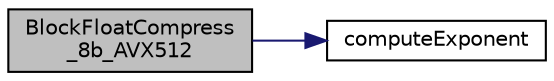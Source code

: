 digraph "BlockFloatCompress_8b_AVX512"
{
 // LATEX_PDF_SIZE
  edge [fontname="Helvetica",fontsize="10",labelfontname="Helvetica",labelfontsize="10"];
  node [fontname="Helvetica",fontsize="10",shape=record];
  rankdir="LR";
  Node1 [label="BlockFloatCompress\l_8b_AVX512",height=0.2,width=0.4,color="black", fillcolor="grey75", style="filled", fontcolor="black",tooltip="8 bit compression"];
  Node1 -> Node2 [color="midnightblue",fontsize="10",style="solid",fontname="Helvetica"];
  Node2 [label="computeExponent",height=0.2,width=0.4,color="black", fillcolor="white", style="filled",URL="$xran__compression_8cpp.html#a74512492194fcab6a55f769e02aa37b4",tooltip="Compute exponent value for a set of RB from the maximum absolute value."];
}
